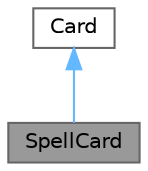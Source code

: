 digraph "SpellCard"
{
 // LATEX_PDF_SIZE
  bgcolor="transparent";
  edge [fontname=Helvetica,fontsize=10,labelfontname=Helvetica,labelfontsize=10];
  node [fontname=Helvetica,fontsize=10,shape=box,height=0.2,width=0.4];
  Node1 [id="Node000001",label="SpellCard",height=0.2,width=0.4,color="gray40", fillcolor="grey60", style="filled", fontcolor="black",tooltip="A class representing a spell card."];
  Node2 -> Node1 [id="edge1_Node000001_Node000002",dir="back",color="steelblue1",style="solid",tooltip=" "];
  Node2 [id="Node000002",label="Card",height=0.2,width=0.4,color="gray40", fillcolor="white", style="filled",URL="$class_card.html",tooltip="Abstract Card Class."];
}
